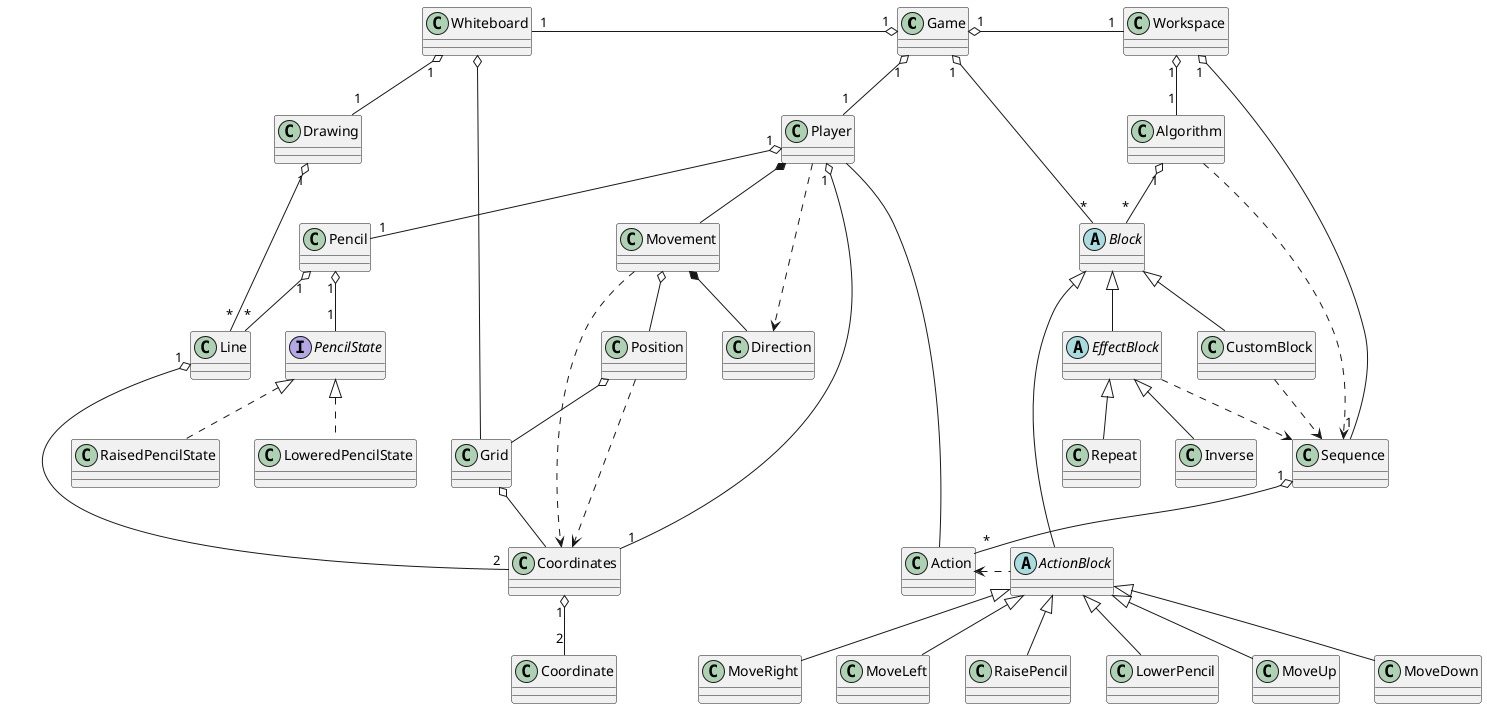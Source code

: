 @startuml
class Game {

}

class Player {

}

class Coordinates {

}

class Coordinate {

}

class Pencil {

}

interface PencilState {

}

class RaisedPencilState {

}

class LoweredPencilState {

}

class Whiteboard {

}


class Drawing {

}

class Line {

}

class Workspace {

}

class Algorithm {

}

class Sequence {

}

class Action {

}

abstract class Block {

}

abstract class ActionBlock {

}

abstract class EffectBlock {

}

class MoveUp {

}

class MoveDown {

}

class MoveRight {

}

class MoveLeft {

}

class RaisePencil {

}

class LowerPencil {

}

class Repeat {

}

class Inverse {

}

class CustomBlock {

}


class Grid {

}

class Movement{
    
}

class Direction{

}

class Position{
    
}

Game "1" o-- "1" Player
Coordinates "1" o-- "2" Coordinate
Player -- Action

Player "1" o-- "1" Pencil
Pencil "1" o-- "1" PencilState
PencilState <|.. RaisedPencilState
PencilState <|.. LoweredPencilState

Game "1" o--left "1" Whiteboard
Whiteboard "1" o-- "1" Drawing
Drawing "1" o-- "*" Line
Line "1" o-- "2" Coordinates
Pencil "1" o-- "*" Line

Game "1" o-- "*" Block
Block <|-- EffectBlock
Block <|-- ActionBlock
Block <|-- CustomBlock

Game "1" o--right "1" Workspace
Workspace "1" o-- "1" Algorithm
Algorithm "1" o-- "*" Block


Workspace "1" o-- "1" Sequence
Sequence "1" o-- "*" Action

ActionBlock <|-- MoveUp
ActionBlock <|-- MoveDown
ActionBlock <|-- MoveRight
ActionBlock <|-- MoveLeft
ActionBlock <|-- LowerPencil
ActionBlock <|-- RaisePencil
Action <..right ActionBlock

EffectBlock <|-- Repeat
EffectBlock <|-- Inverse

Player *-- Movement
Movement o-- Position
Position o-- Grid
Player ..> Direction
Movement *-- Direction
Whiteboard o-- Grid
Coordinates "1" --o "1" Player
Grid o-- Coordinates
Position ..> Coordinates
Movement ..> Coordinates


Algorithm ..> Sequence
EffectBlock ..> Sequence
CustomBlock ..> Sequence
@enduml